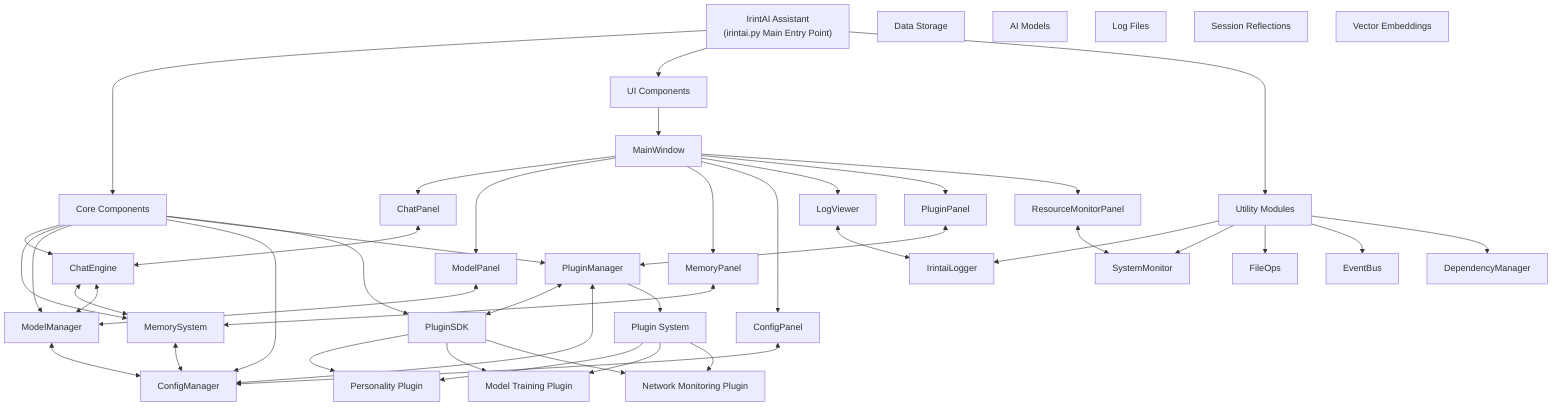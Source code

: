 graph TD
    %% Main Application
    irintai_assistant["IrintAI Assistant\n(irintai.py Main Entry Point)"]

    %% Core Components
    core[Core Components]
    chat[ChatEngine]
    memory[MemorySystem]
    model[ModelManager]
    config[ConfigManager]
    plugin_manager[PluginManager]
    plugin_sdk[PluginSDK]

    %% UI Components
    ui[UI Components]
    main_window[MainWindow]
    chat_panel[ChatPanel]
    model_panel[ModelPanel]
    memory_panel[MemoryPanel]
    config_panel[ConfigPanel]
    log_viewer[LogViewer]
    plugin_panel[PluginPanel]
    resource_monitor[ResourceMonitorPanel]

    %% Utilities
    utils[Utility Modules]
    logger[IrintaiLogger]
    system_monitor[SystemMonitor]
    file_ops[FileOps]
    event_bus[EventBus]
    dependency_manager[DependencyManager]

    %% Plugins
    plugins[Plugin System]
    personality_plugin[Personality Plugin]
    model_training_plugin[Model Training Plugin]
    network_monitoring_plugin[Network Monitoring Plugin]

    %% Data Storage
    data[Data Storage]
    models[AI Models]
    logs[Log Files]
    reflections[Session Reflections]
    vector_store[Vector Embeddings]

    %% Main Application Connections
    irintai_assistant --> core
    irintai_assistant --> ui
    irintai_assistant --> utils

    %% Core Component Connections
    core --> chat
    core --> memory
    core --> model
    core --> config
    core --> plugin_manager
    core --> plugin_sdk

    %% Core Interactions
    chat <--> memory
    chat <--> model
    model <--> config
    memory <--> config
    plugin_manager <--> plugin_sdk
    plugin_manager <--> config

    %% UI Component Connections
    ui --> main_window
    main_window --> chat_panel
    main_window --> model_panel
    main_window --> memory_panel
    main_window --> config_panel
    main_window --> log_viewer
    main_window --> plugin_panel
    main_window --> resource_monitor

    %% UI to Core Interactions
    chat_panel <--> chat
    model_panel <--> model
    memory_panel <--> memory
    config_panel <--> config
    log_viewer <--> logger
    plugin_panel <--> plugin_manager
    resource_monitor <--> system_monitor

    %% Utility Connections
    utils --> logger
    utils --> system_monitor
    utils --> file_ops
    utils --> event_bus
    utils --> dependency_manager

    %% Plugin System
    plugin_manager --> plugins
    plugins --> personality_plugin
    plugins --> model_training_plugin
    plugins --> network_monitoring_plugin

    %% Plugin SDK Connections
    plugin_sdk --> personality_plugin
    plugin_sdk --> model_training_plugin
    plugin_sdk --> network_monitoring_plugin